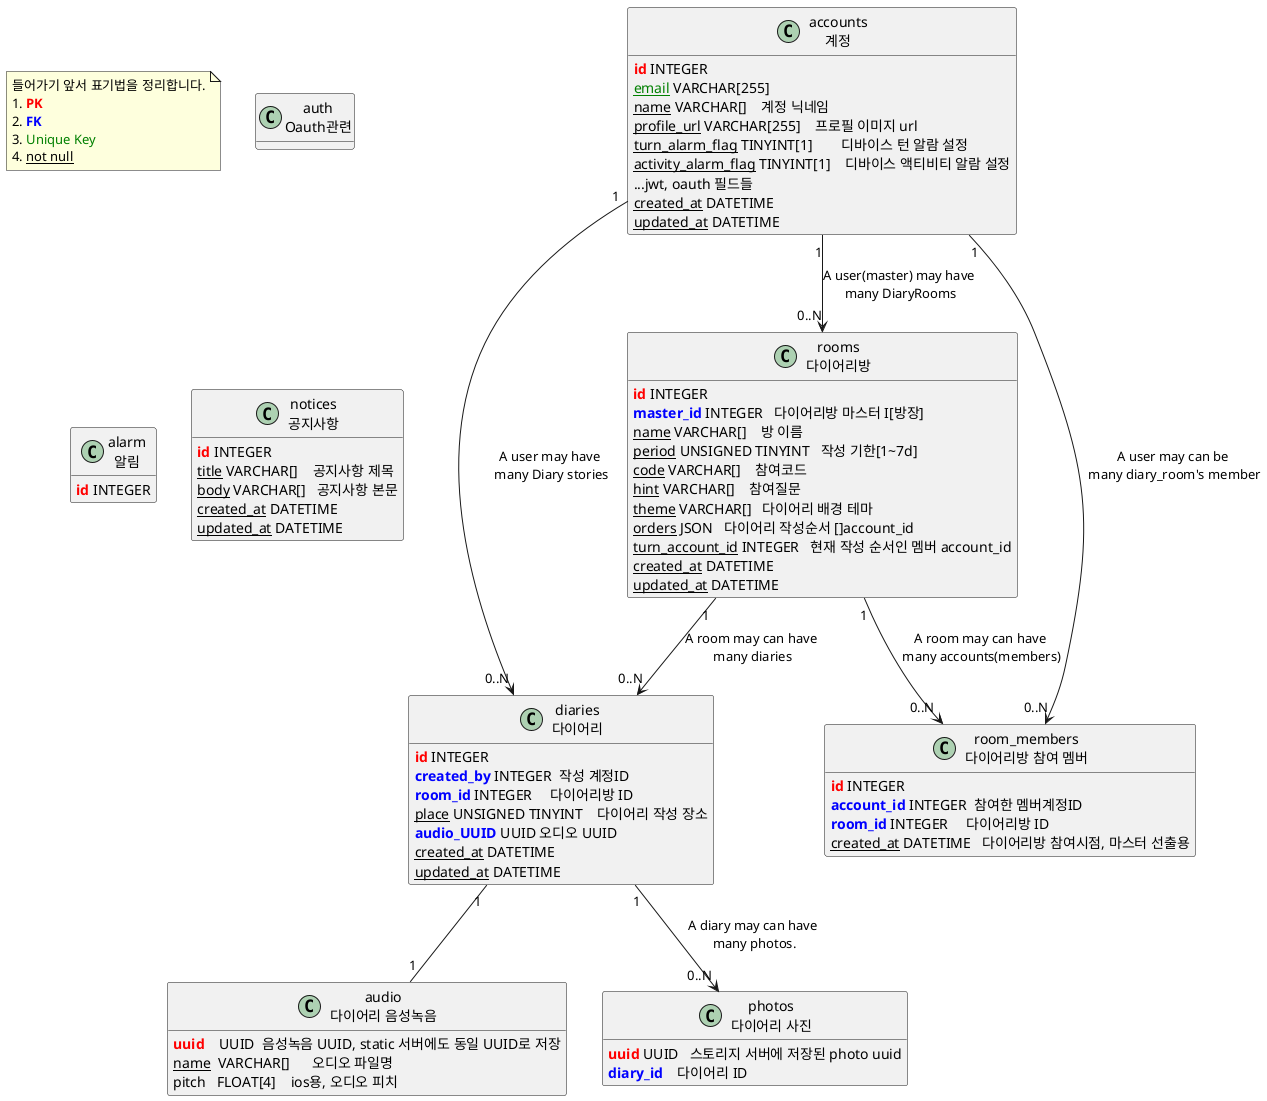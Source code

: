 ' https://gist.github.com/QuantumGhost/0955a45383a0b6c0bc24f9654b3cb561
@startuml
!define Table(name,desc) class name as "desc" << (T) >>
!define pk(x) <color:red><b>x</b></color>
!define fk(x) <color:blue><b>x</b></color>
' 초록색: 유니크키
!define unique(x) <color:green>x</color>
' 밑줄: not null
!define not_null(x) <u>x</u>

hide methods
hide stereotypes

note as N1
    들어가기 앞서 표기법을 정리합니다.
    1. <color:red><b>PK</b></color>
    2. <color:blue><b>FK</b></color>
    3. <color:green>Unique Key</color>
    4. <u>not null</u>
end note

' entities
Table(accounts, "accounts\n계정") {
    pk(id) INTEGER
    not_null(unique(email)) VARCHAR[255]
    not_null(name) VARCHAR[]    계정 닉네임
    not_null(profile_url) VARCHAR[255]    프로필 이미지 url
    not_null(turn_alarm_flag) TINYINT[1]        디바이스 턴 알람 설정
    not_null(activity_alarm_flag) TINYINT[1]    디바이스 액티비티 알람 설정
    ...jwt, oauth 필드들
    not_null(created_at) DATETIME
    not_null(updated_at) DATETIME
}

Table(rooms, "rooms\n다이어리방") {
    pk(id) INTEGER
    fk(master_id) INTEGER   다이어리방 마스터 I[방장]
    not_null(name) VARCHAR[]    방 이름
    not_null(period) UNSIGNED TINYINT   작성 기한[1~7d]
    not_null(code) VARCHAR[]    참여코드
    not_null(hint) VARCHAR[]    참여질문
    not_null(theme) VARCHAR[]   다이어리 배경 테마
    not_null(orders) JSON   다이어리 작성순서 []account_id
    not_null(turn_account_id) INTEGER   현재 작성 순서인 멤버 account_id
    not_null(created_at) DATETIME
    not_null(updated_at) DATETIME
}

Table(diaries, "diaries\n다이어리") {
    pk(id) INTEGER
    fk(created_by) INTEGER  작성 계정ID
    fk(room_id) INTEGER     다이어리방 ID
    not_null(place) UNSIGNED TINYINT    다이어리 작성 장소
    fk(audio_UUID) UUID 오디오 UUID
    not_null(created_at) DATETIME
    not_null(updated_at) DATETIME
}

Table(room_members, "room_members\n다이어리방 참여 멤버") {
    pk(id) INTEGER
    fk(account_id) INTEGER  참여한 멤버계정ID
    fk(room_id) INTEGER     다이어리방 ID
    not_null(created_at) DATETIME   다이어리방 참여시점, 마스터 선출용
}

Table(audio, "audio\n다이어리 음성녹음") {
    pk(uuid)    UUID  음성녹음 UUID, static 서버에도 동일 UUID로 저장
    not_null(name)  VARCHAR[]      오디오 파일명
    pitch   FLOAT[4]    ios용, 오디오 피치
}

Table(photos, "photos\n다이어리 사진") {
    pk(uuid) UUID   스토리지 서버에 저장된 photo uuid
    fk(diary_id)    다이어리 ID
}

Table(auth, "auth\nOauth관련") {
}


Table(alarm, "alarm\n알림") {
    pk(id) INTEGER
}

Table(notices, "notices\n공지사항") {
    pk(id) INTEGER
    not_null(title) VARCHAR[]    공지사항 제목
    not_null(body) VARCHAR[]   공지사항 본문
    not_null(created_at) DATETIME
    not_null(updated_at) DATETIME
}


' one-to-one relationship
diaries "1" -- "1" audio

' one to may relationship
accounts "1" --> "0..N" rooms : "A user(master) may have\n many DiaryRooms"
accounts "1" --> "0..N" diaries : "A user may have\n many Diary stories"
accounts "1" --> "0..N" room_members : "A user may can be\n many diary_room's member"
rooms "1" --> "0..N" diaries : "A room may can have\n many diaries"
rooms "1" --> "0..N" room_members : "A room may can have\n many accounts(members)"
diaries "1" --> "0..N" photos : "A diary may can have\n many photos."
@enduml